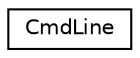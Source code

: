 digraph "Graphical Class Hierarchy"
{
  edge [fontname="Helvetica",fontsize="10",labelfontname="Helvetica",labelfontsize="10"];
  node [fontname="Helvetica",fontsize="10",shape=record];
  rankdir="LR";
  Node1 [label="CmdLine",height=0.2,width=0.4,color="black", fillcolor="white", style="filled",URL="$classCmdLine.html",tooltip="Command line parsing. "];
}
